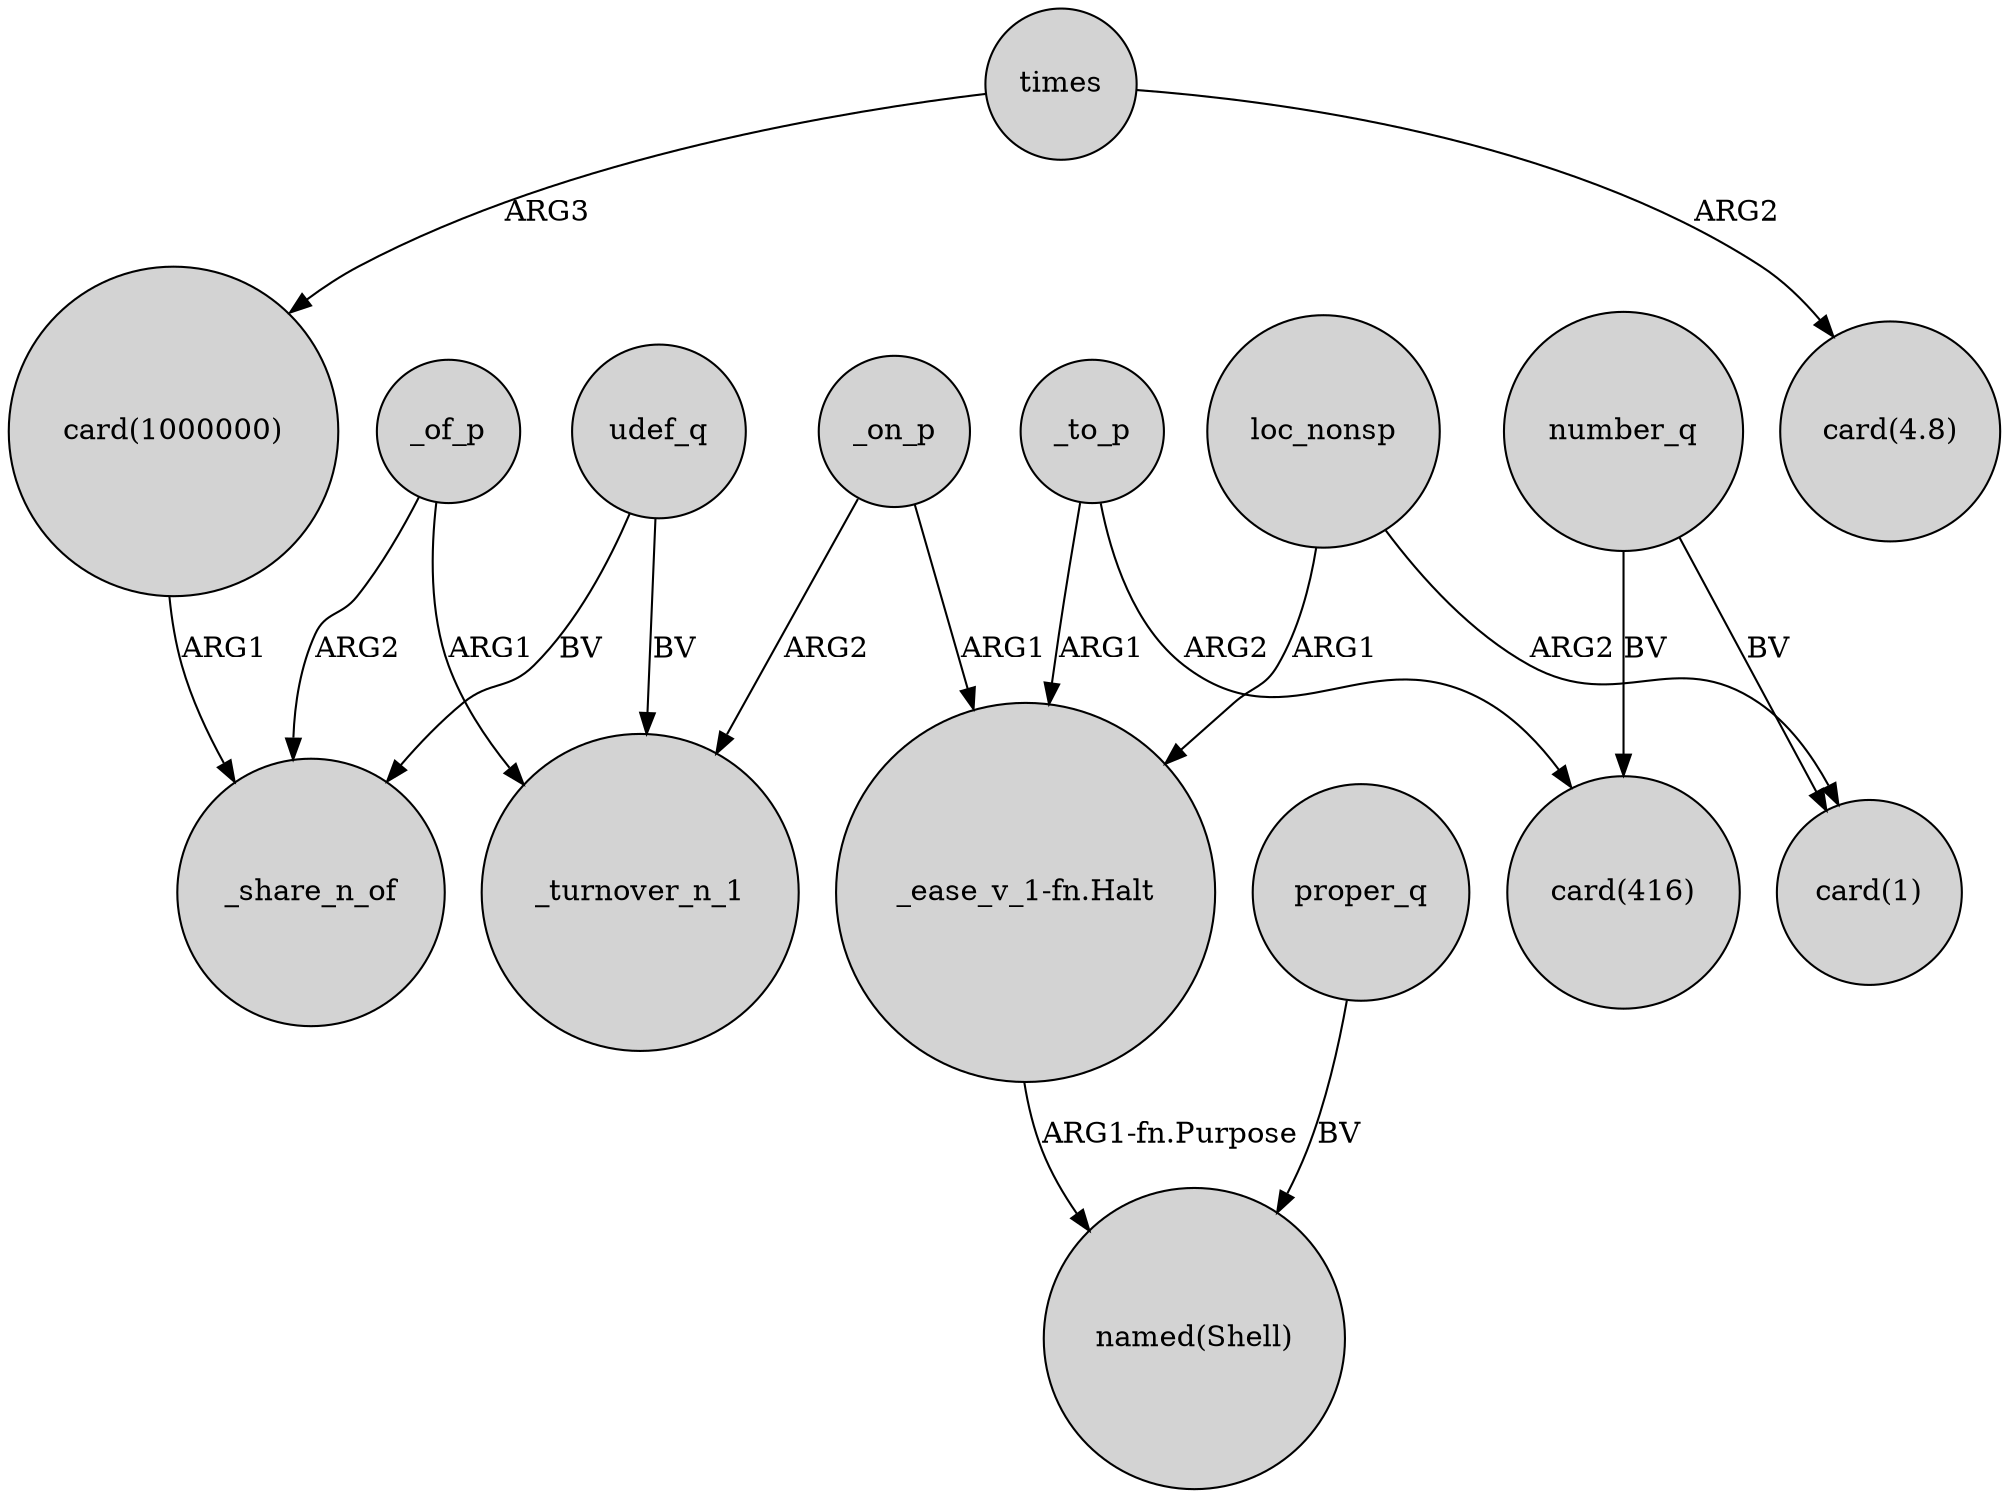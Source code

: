 digraph {
	node [shape=circle style=filled]
	times -> "card(1000000)" [label=ARG3]
	_of_p -> _turnover_n_1 [label=ARG1]
	_to_p -> "card(416)" [label=ARG2]
	udef_q -> _share_n_of [label=BV]
	"card(1000000)" -> _share_n_of [label=ARG1]
	loc_nonsp -> "card(1)" [label=ARG2]
	times -> "card(4.8)" [label=ARG2]
	number_q -> "card(416)" [label=BV]
	number_q -> "card(1)" [label=BV]
	_on_p -> "_ease_v_1-fn.Halt" [label=ARG1]
	"_ease_v_1-fn.Halt" -> "named(Shell)" [label="ARG1-fn.Purpose"]
	loc_nonsp -> "_ease_v_1-fn.Halt" [label=ARG1]
	_of_p -> _share_n_of [label=ARG2]
	proper_q -> "named(Shell)" [label=BV]
	udef_q -> _turnover_n_1 [label=BV]
	_on_p -> _turnover_n_1 [label=ARG2]
	_to_p -> "_ease_v_1-fn.Halt" [label=ARG1]
}
